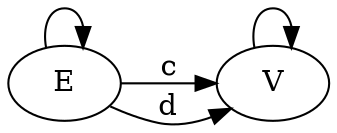 digraph C {
  E; V;
  E -> E;
  V -> V;
  E -> V [label = "c"];
  E -> V [label = "d"];
  rankdir="LR";
}
